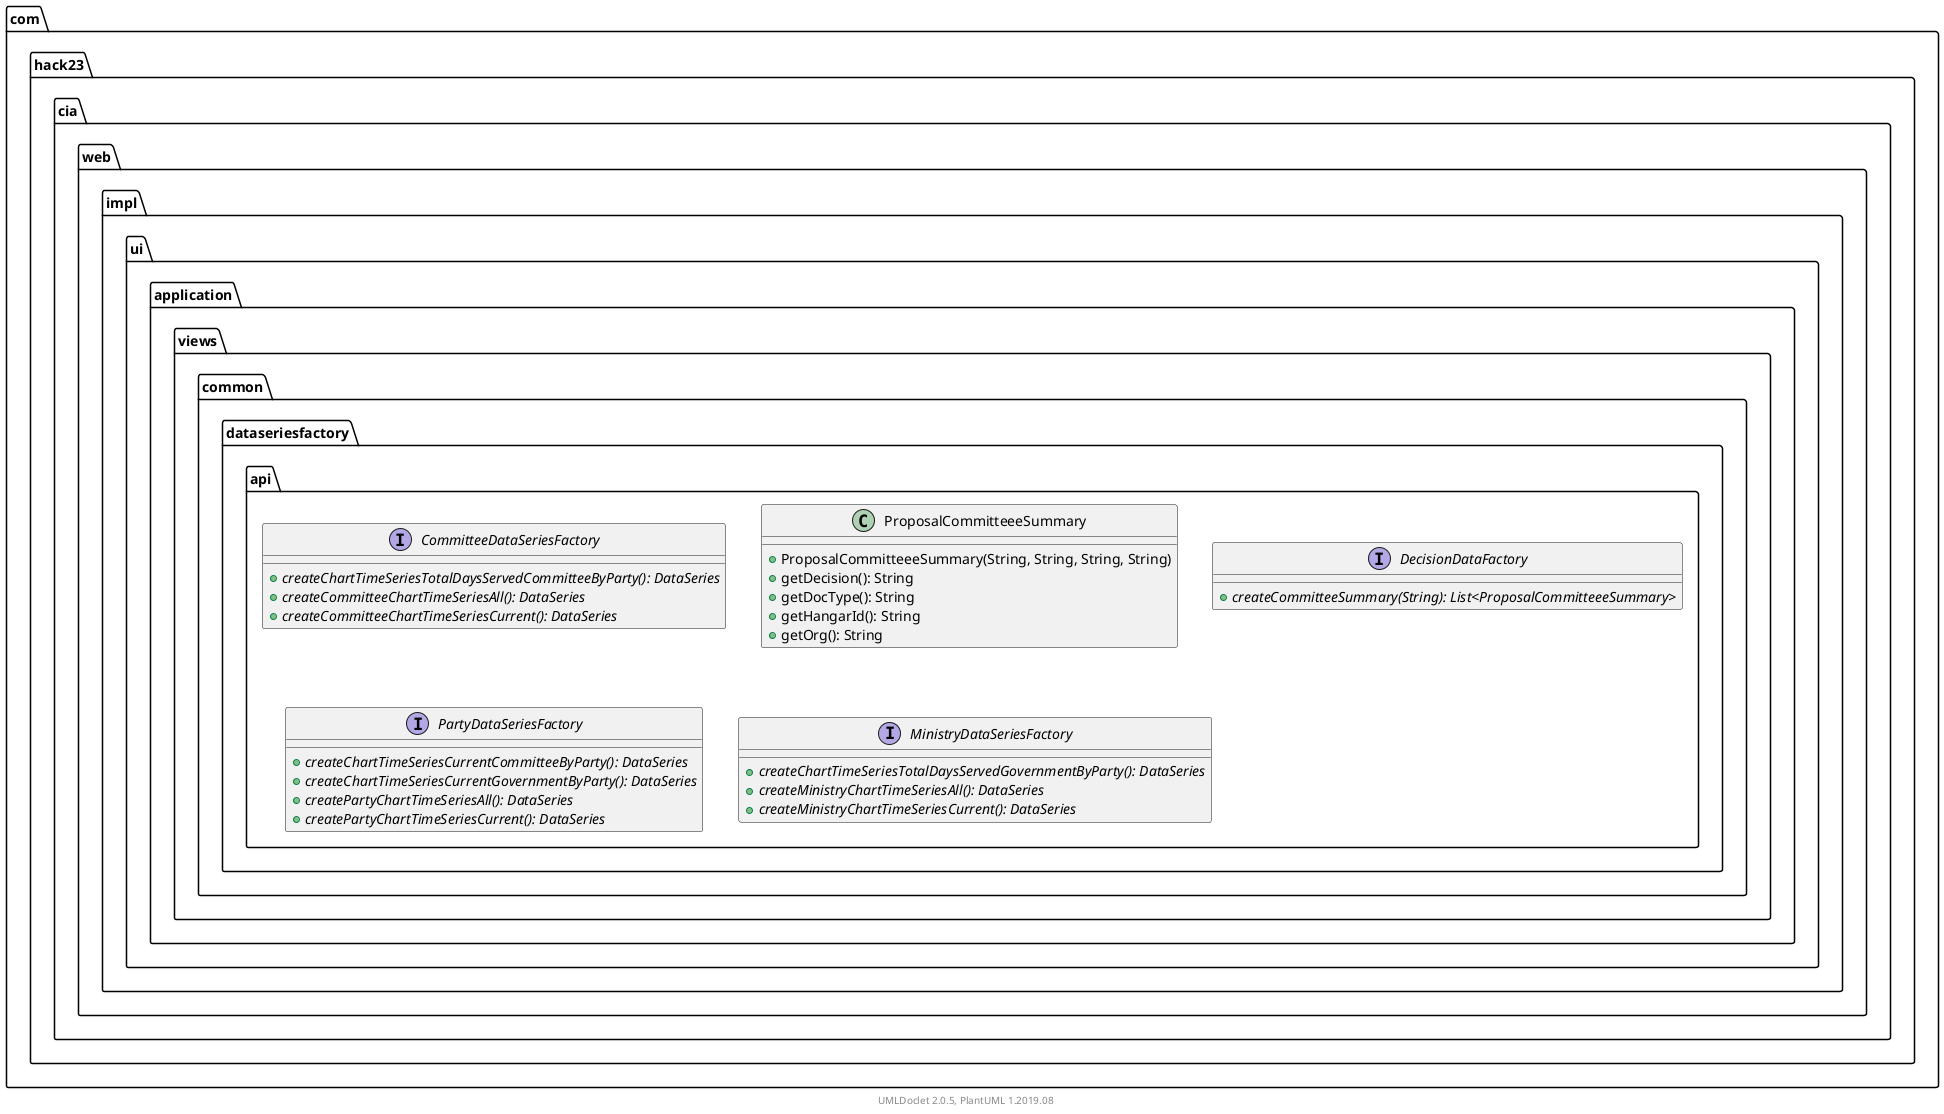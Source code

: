 @startuml
    namespace com.hack23.cia.web.impl.ui.application.views.common.dataseriesfactory.api {

        interface CommitteeDataSeriesFactory [[CommitteeDataSeriesFactory.html]] {
            {abstract} +createChartTimeSeriesTotalDaysServedCommitteeByParty(): DataSeries
            {abstract} +createCommitteeChartTimeSeriesAll(): DataSeries
            {abstract} +createCommitteeChartTimeSeriesCurrent(): DataSeries
        }

        class ProposalCommitteeeSummary [[ProposalCommitteeeSummary.html]] {
            +ProposalCommitteeeSummary(String, String, String, String)
            +getDecision(): String
            +getDocType(): String
            +getHangarId(): String
            +getOrg(): String
        }

        interface DecisionDataFactory [[DecisionDataFactory.html]] {
            {abstract} +createCommitteeSummary(String): List<ProposalCommitteeeSummary>
        }

        interface PartyDataSeriesFactory [[PartyDataSeriesFactory.html]] {
            {abstract} +createChartTimeSeriesCurrentCommitteeByParty(): DataSeries
            {abstract} +createChartTimeSeriesCurrentGovernmentByParty(): DataSeries
            {abstract} +createPartyChartTimeSeriesAll(): DataSeries
            {abstract} +createPartyChartTimeSeriesCurrent(): DataSeries
        }

        interface MinistryDataSeriesFactory [[MinistryDataSeriesFactory.html]] {
            {abstract} +createChartTimeSeriesTotalDaysServedGovernmentByParty(): DataSeries
            {abstract} +createMinistryChartTimeSeriesAll(): DataSeries
            {abstract} +createMinistryChartTimeSeriesCurrent(): DataSeries
        }

    }

    center footer UMLDoclet 2.0.5, PlantUML 1.2019.08
@enduml

